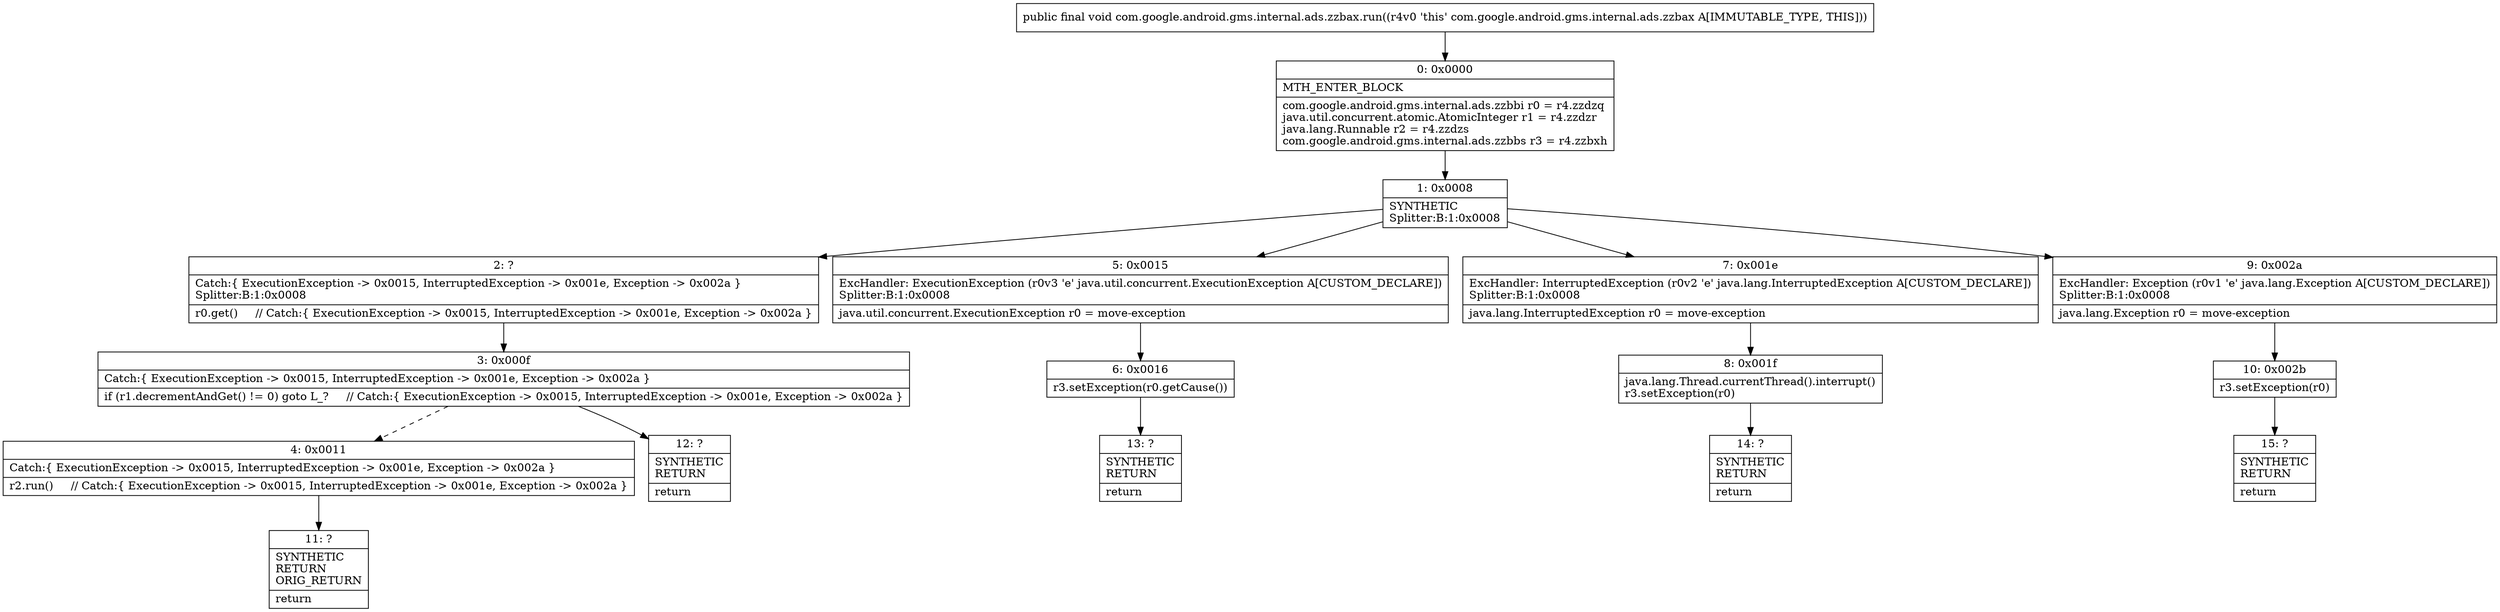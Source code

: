 digraph "CFG forcom.google.android.gms.internal.ads.zzbax.run()V" {
Node_0 [shape=record,label="{0\:\ 0x0000|MTH_ENTER_BLOCK\l|com.google.android.gms.internal.ads.zzbbi r0 = r4.zzdzq\ljava.util.concurrent.atomic.AtomicInteger r1 = r4.zzdzr\ljava.lang.Runnable r2 = r4.zzdzs\lcom.google.android.gms.internal.ads.zzbbs r3 = r4.zzbxh\l}"];
Node_1 [shape=record,label="{1\:\ 0x0008|SYNTHETIC\lSplitter:B:1:0x0008\l}"];
Node_2 [shape=record,label="{2\:\ ?|Catch:\{ ExecutionException \-\> 0x0015, InterruptedException \-\> 0x001e, Exception \-\> 0x002a \}\lSplitter:B:1:0x0008\l|r0.get()     \/\/ Catch:\{ ExecutionException \-\> 0x0015, InterruptedException \-\> 0x001e, Exception \-\> 0x002a \}\l}"];
Node_3 [shape=record,label="{3\:\ 0x000f|Catch:\{ ExecutionException \-\> 0x0015, InterruptedException \-\> 0x001e, Exception \-\> 0x002a \}\l|if (r1.decrementAndGet() != 0) goto L_?     \/\/ Catch:\{ ExecutionException \-\> 0x0015, InterruptedException \-\> 0x001e, Exception \-\> 0x002a \}\l}"];
Node_4 [shape=record,label="{4\:\ 0x0011|Catch:\{ ExecutionException \-\> 0x0015, InterruptedException \-\> 0x001e, Exception \-\> 0x002a \}\l|r2.run()     \/\/ Catch:\{ ExecutionException \-\> 0x0015, InterruptedException \-\> 0x001e, Exception \-\> 0x002a \}\l}"];
Node_5 [shape=record,label="{5\:\ 0x0015|ExcHandler: ExecutionException (r0v3 'e' java.util.concurrent.ExecutionException A[CUSTOM_DECLARE])\lSplitter:B:1:0x0008\l|java.util.concurrent.ExecutionException r0 = move\-exception\l}"];
Node_6 [shape=record,label="{6\:\ 0x0016|r3.setException(r0.getCause())\l}"];
Node_7 [shape=record,label="{7\:\ 0x001e|ExcHandler: InterruptedException (r0v2 'e' java.lang.InterruptedException A[CUSTOM_DECLARE])\lSplitter:B:1:0x0008\l|java.lang.InterruptedException r0 = move\-exception\l}"];
Node_8 [shape=record,label="{8\:\ 0x001f|java.lang.Thread.currentThread().interrupt()\lr3.setException(r0)\l}"];
Node_9 [shape=record,label="{9\:\ 0x002a|ExcHandler: Exception (r0v1 'e' java.lang.Exception A[CUSTOM_DECLARE])\lSplitter:B:1:0x0008\l|java.lang.Exception r0 = move\-exception\l}"];
Node_10 [shape=record,label="{10\:\ 0x002b|r3.setException(r0)\l}"];
Node_11 [shape=record,label="{11\:\ ?|SYNTHETIC\lRETURN\lORIG_RETURN\l|return\l}"];
Node_12 [shape=record,label="{12\:\ ?|SYNTHETIC\lRETURN\l|return\l}"];
Node_13 [shape=record,label="{13\:\ ?|SYNTHETIC\lRETURN\l|return\l}"];
Node_14 [shape=record,label="{14\:\ ?|SYNTHETIC\lRETURN\l|return\l}"];
Node_15 [shape=record,label="{15\:\ ?|SYNTHETIC\lRETURN\l|return\l}"];
MethodNode[shape=record,label="{public final void com.google.android.gms.internal.ads.zzbax.run((r4v0 'this' com.google.android.gms.internal.ads.zzbax A[IMMUTABLE_TYPE, THIS])) }"];
MethodNode -> Node_0;
Node_0 -> Node_1;
Node_1 -> Node_2;
Node_1 -> Node_5;
Node_1 -> Node_7;
Node_1 -> Node_9;
Node_2 -> Node_3;
Node_3 -> Node_4[style=dashed];
Node_3 -> Node_12;
Node_4 -> Node_11;
Node_5 -> Node_6;
Node_6 -> Node_13;
Node_7 -> Node_8;
Node_8 -> Node_14;
Node_9 -> Node_10;
Node_10 -> Node_15;
}

